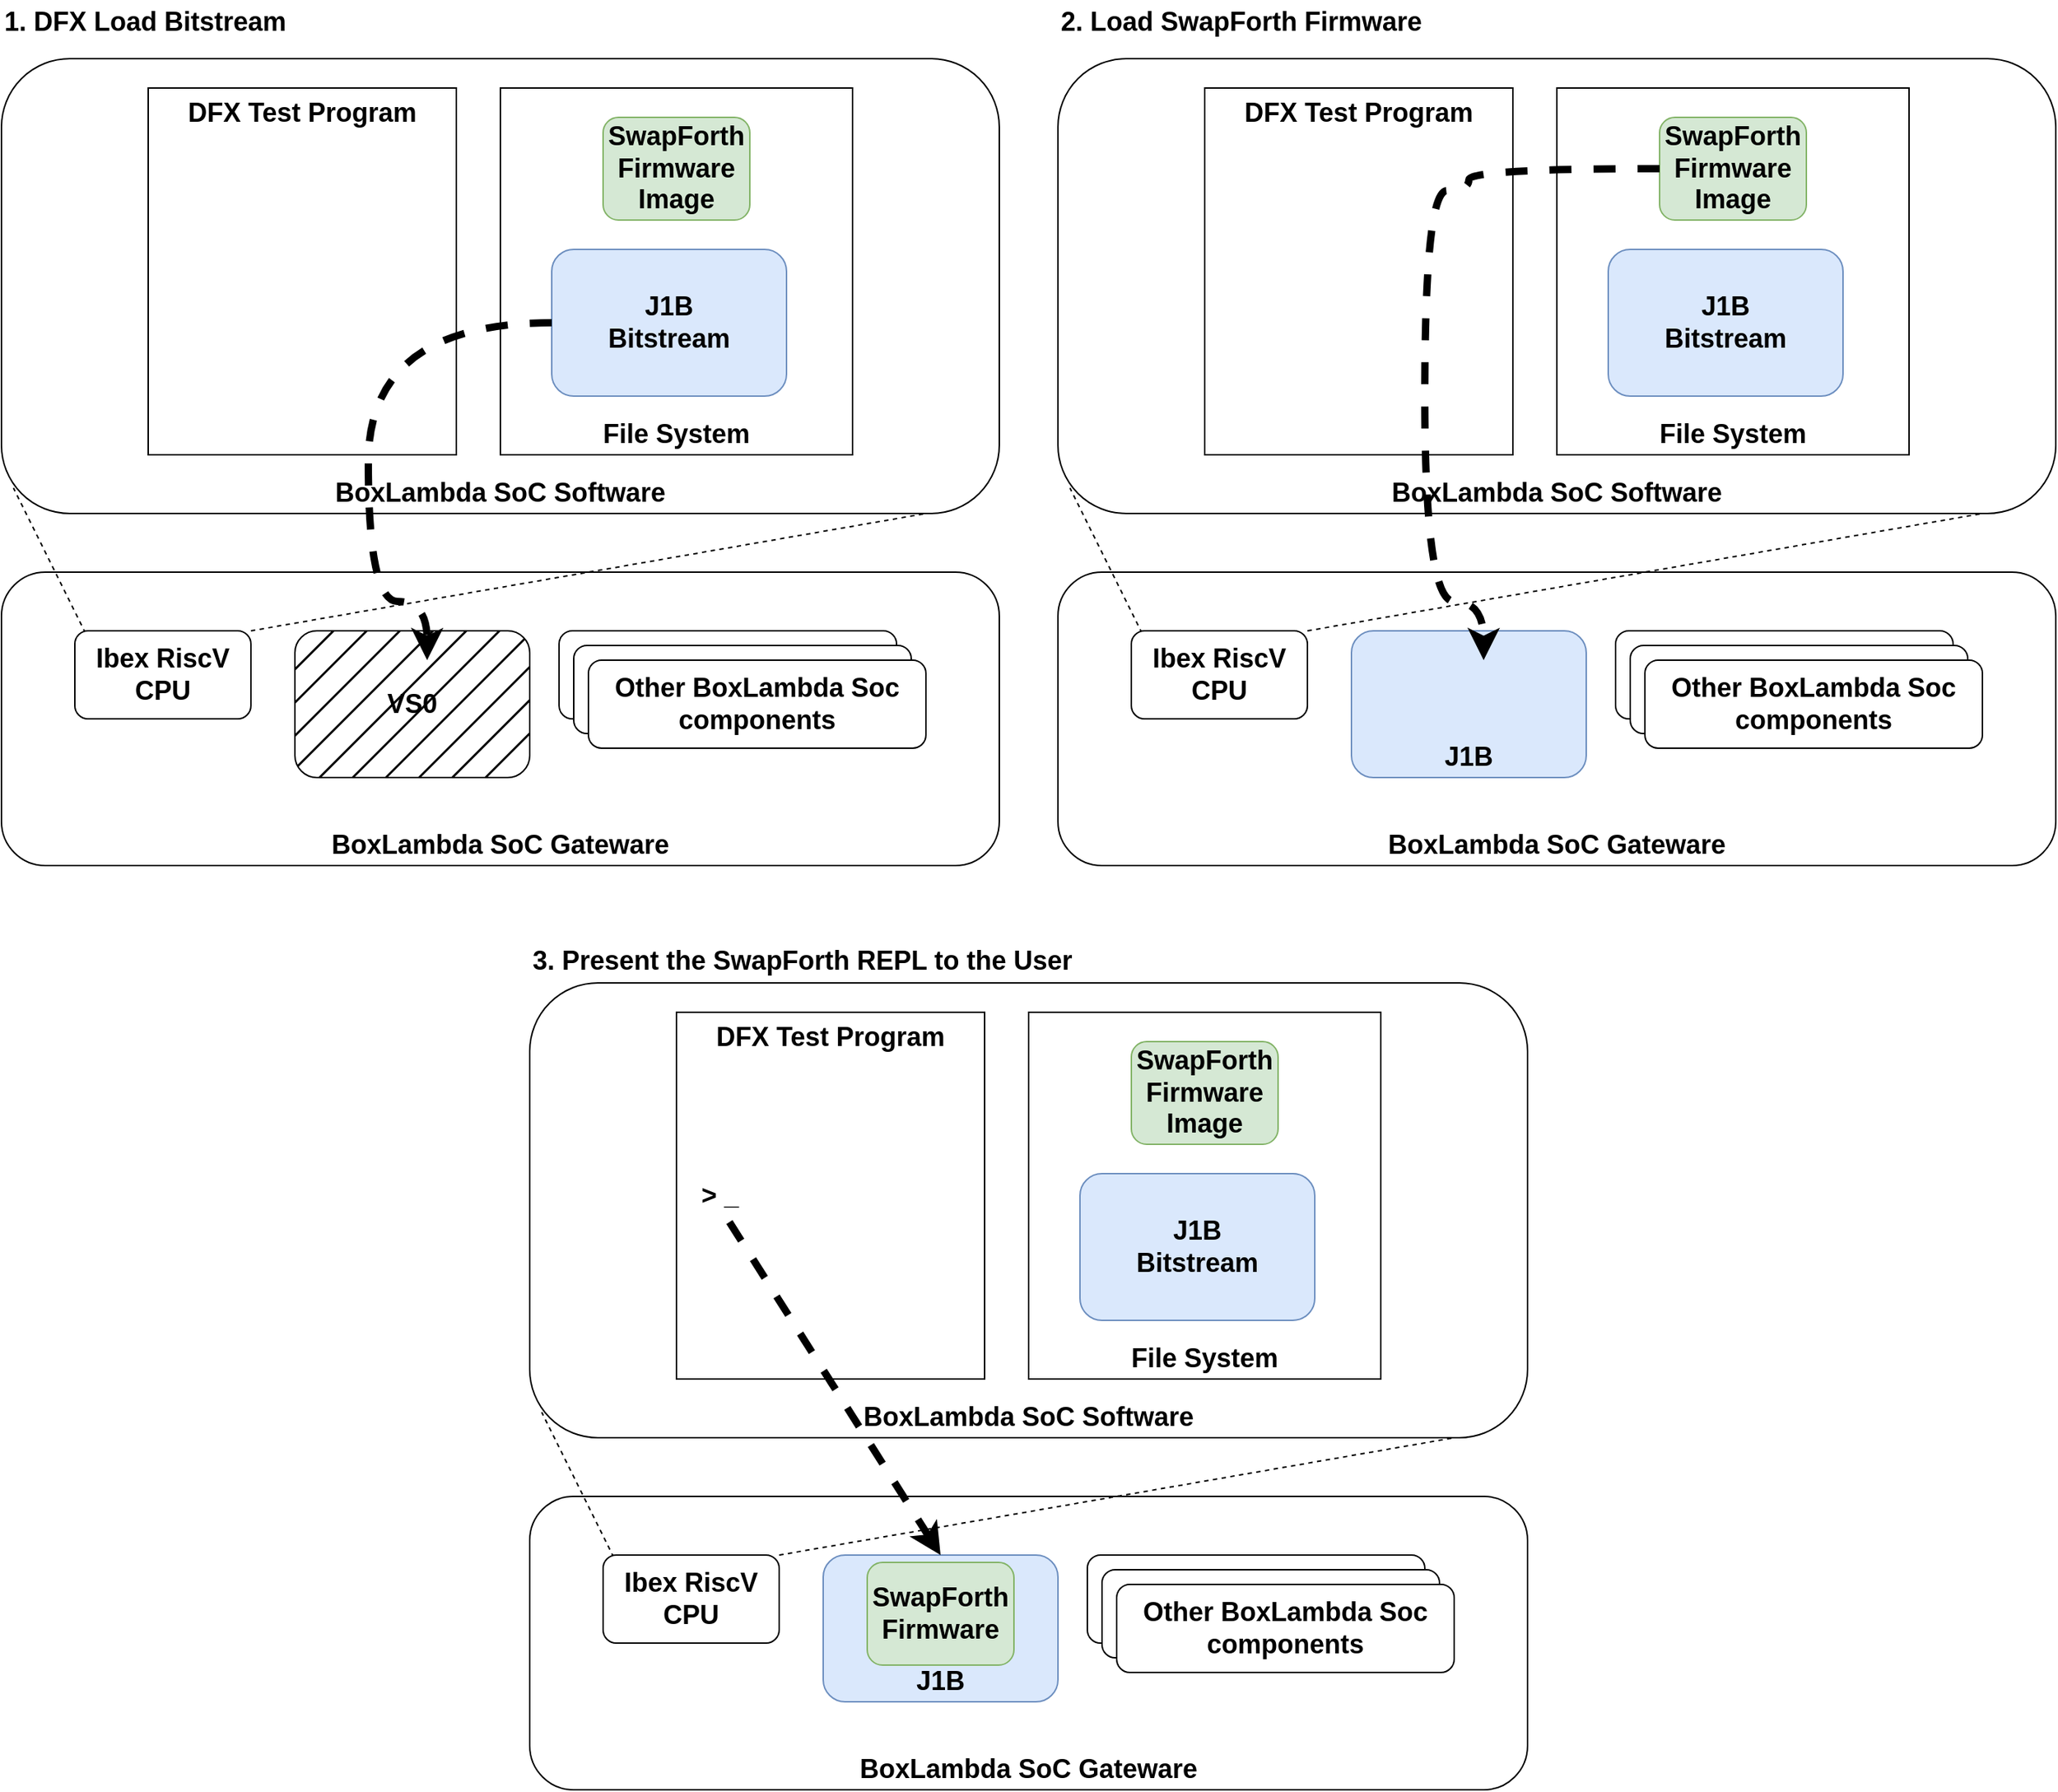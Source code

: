 <mxfile version="24.7.17">
  <diagram name="Page-1" id="qFtDS9icAOAcHZn_aSs3">
    <mxGraphModel dx="2070" dy="2443" grid="1" gridSize="10" guides="1" tooltips="1" connect="1" arrows="1" fold="1" page="1" pageScale="1" pageWidth="850" pageHeight="1100" math="0" shadow="0">
      <root>
        <mxCell id="0" />
        <mxCell id="1" parent="0" />
        <mxCell id="ID-2iCCUYJdp1bBLYtlo-1" value="BoxLambda SoC Gateware" style="rounded=1;whiteSpace=wrap;html=1;fontSize=18;fontStyle=1;verticalAlign=bottom;" parent="1" vertex="1">
          <mxGeometry x="120" y="360" width="680" height="200" as="geometry" />
        </mxCell>
        <mxCell id="ID-2iCCUYJdp1bBLYtlo-2" value="&lt;font style=&quot;font-size: 18px;&quot;&gt;&lt;b&gt;VS0&lt;/b&gt;&lt;/font&gt;" style="rounded=1;whiteSpace=wrap;html=1;fillStyle=hatch;fillColor=#000000;" parent="1" vertex="1">
          <mxGeometry x="320" y="400" width="160" height="100" as="geometry" />
        </mxCell>
        <mxCell id="ID-2iCCUYJdp1bBLYtlo-4" value="&lt;font style=&quot;font-size: 18px;&quot;&gt;Other BoxLambda Soc components&lt;/font&gt;" style="rounded=1;whiteSpace=wrap;html=1;fontStyle=1" parent="1" vertex="1">
          <mxGeometry x="500" y="400" width="230" height="60" as="geometry" />
        </mxCell>
        <mxCell id="ID-2iCCUYJdp1bBLYtlo-5" value="&lt;font style=&quot;font-size: 18px;&quot;&gt;Other BoxLambda Soc components&lt;/font&gt;" style="rounded=1;whiteSpace=wrap;html=1;fontStyle=1" parent="1" vertex="1">
          <mxGeometry x="510" y="410" width="230" height="60" as="geometry" />
        </mxCell>
        <mxCell id="ID-2iCCUYJdp1bBLYtlo-6" value="&lt;font style=&quot;font-size: 18px;&quot;&gt;Other BoxLambda Soc components&lt;/font&gt;" style="rounded=1;whiteSpace=wrap;html=1;fontStyle=1" parent="1" vertex="1">
          <mxGeometry x="520" y="420" width="230" height="60" as="geometry" />
        </mxCell>
        <mxCell id="ID-2iCCUYJdp1bBLYtlo-9" value="" style="endArrow=none;html=1;rounded=0;entryX=0.012;entryY=0.944;entryDx=0;entryDy=0;entryPerimeter=0;exitX=0.083;exitY=0.117;exitDx=0;exitDy=0;exitPerimeter=0;dashed=1;" parent="1" source="ID-2iCCUYJdp1bBLYtlo-3" target="ID-2iCCUYJdp1bBLYtlo-8" edge="1">
          <mxGeometry width="50" height="50" relative="1" as="geometry">
            <mxPoint x="130" y="680" as="sourcePoint" />
            <mxPoint x="180" y="630" as="targetPoint" />
          </mxGeometry>
        </mxCell>
        <mxCell id="ID-2iCCUYJdp1bBLYtlo-10" value="" style="endArrow=none;html=1;rounded=0;entryX=0.953;entryY=0.99;entryDx=0;entryDy=0;entryPerimeter=0;exitX=0.25;exitY=0.2;exitDx=0;exitDy=0;exitPerimeter=0;dashed=1;" parent="1" source="ID-2iCCUYJdp1bBLYtlo-1" target="ID-2iCCUYJdp1bBLYtlo-8" edge="1">
          <mxGeometry width="50" height="50" relative="1" as="geometry">
            <mxPoint x="650" y="380" as="sourcePoint" />
            <mxPoint x="700" y="330" as="targetPoint" />
          </mxGeometry>
        </mxCell>
        <mxCell id="ID-2iCCUYJdp1bBLYtlo-3" value="&lt;font style=&quot;font-size: 18px;&quot;&gt;&lt;b&gt;Ibex RiscV CPU&lt;/b&gt;&lt;/font&gt;" style="rounded=1;whiteSpace=wrap;html=1;" parent="1" vertex="1">
          <mxGeometry x="170" y="400" width="120" height="60" as="geometry" />
        </mxCell>
        <mxCell id="ID-2iCCUYJdp1bBLYtlo-8" value="&lt;font style=&quot;font-size: 18px;&quot;&gt;&lt;b&gt;BoxLambda SoC Software&lt;/b&gt;&lt;/font&gt;" style="rounded=1;whiteSpace=wrap;html=1;verticalAlign=bottom;" parent="1" vertex="1">
          <mxGeometry x="120" y="10" width="680" height="310" as="geometry" />
        </mxCell>
        <mxCell id="ID-2iCCUYJdp1bBLYtlo-11" value="&lt;font style=&quot;font-size: 18px;&quot;&gt;&lt;b&gt;DFX Test Program&lt;/b&gt;&lt;/font&gt;" style="rounded=0;whiteSpace=wrap;html=1;verticalAlign=top;" parent="1" vertex="1">
          <mxGeometry x="220" y="30" width="210" height="250" as="geometry" />
        </mxCell>
        <mxCell id="ID-2iCCUYJdp1bBLYtlo-13" value="&lt;font style=&quot;font-size: 18px;&quot;&gt;&lt;b&gt;File System&lt;/b&gt;&lt;/font&gt;" style="rounded=0;whiteSpace=wrap;html=1;verticalAlign=bottom;" parent="1" vertex="1">
          <mxGeometry x="460" y="30" width="240" height="250" as="geometry" />
        </mxCell>
        <mxCell id="ID-2iCCUYJdp1bBLYtlo-12" value="J1B&lt;div style=&quot;font-size: 18px;&quot;&gt;Bitstream&lt;/div&gt;" style="rounded=1;whiteSpace=wrap;html=1;fillStyle=auto;fillColor=#dae8fc;strokeColor=#6c8ebf;fontSize=18;fontStyle=1" parent="1" vertex="1">
          <mxGeometry x="495" y="140" width="160" height="100" as="geometry" />
        </mxCell>
        <mxCell id="ID-2iCCUYJdp1bBLYtlo-14" value="SwapForth Firmware&lt;div&gt;Image&lt;/div&gt;" style="rounded=1;whiteSpace=wrap;html=1;fillColor=#d5e8d4;strokeColor=#82b366;fontSize=18;fontStyle=1" parent="1" vertex="1">
          <mxGeometry x="530" y="50" width="100" height="70" as="geometry" />
        </mxCell>
        <mxCell id="ID-2iCCUYJdp1bBLYtlo-16" value="" style="endArrow=classic;html=1;rounded=0;exitX=0;exitY=0.5;exitDx=0;exitDy=0;entryX=0.563;entryY=0.2;entryDx=0;entryDy=0;entryPerimeter=0;edgeStyle=orthogonalEdgeStyle;curved=1;strokeWidth=5;dashed=1;" parent="1" source="ID-2iCCUYJdp1bBLYtlo-12" target="ID-2iCCUYJdp1bBLYtlo-2" edge="1">
          <mxGeometry x="-0.114" y="-10" width="50" height="50" relative="1" as="geometry">
            <mxPoint x="140" y="710" as="sourcePoint" />
            <mxPoint x="190" y="660" as="targetPoint" />
            <Array as="points">
              <mxPoint x="370" y="190" />
              <mxPoint x="370" y="380" />
              <mxPoint x="410" y="380" />
            </Array>
            <mxPoint as="offset" />
          </mxGeometry>
        </mxCell>
        <mxCell id="ID-2iCCUYJdp1bBLYtlo-17" value="BoxLambda SoC Gateware" style="rounded=1;whiteSpace=wrap;html=1;fontSize=18;fontStyle=1;verticalAlign=bottom;" parent="1" vertex="1">
          <mxGeometry x="840" y="360" width="680" height="200" as="geometry" />
        </mxCell>
        <mxCell id="ID-2iCCUYJdp1bBLYtlo-18" value="&lt;b&gt;&lt;font style=&quot;font-size: 18px;&quot;&gt;J1B&lt;/font&gt;&lt;/b&gt;" style="rounded=1;whiteSpace=wrap;html=1;fillStyle=auto;fillColor=#dae8fc;strokeColor=#6c8ebf;verticalAlign=bottom;" parent="1" vertex="1">
          <mxGeometry x="1040" y="400" width="160" height="100" as="geometry" />
        </mxCell>
        <mxCell id="ID-2iCCUYJdp1bBLYtlo-19" value="&lt;font style=&quot;font-size: 18px;&quot;&gt;Other BoxLambda Soc components&lt;/font&gt;" style="rounded=1;whiteSpace=wrap;html=1;fontStyle=1" parent="1" vertex="1">
          <mxGeometry x="1220" y="400" width="230" height="60" as="geometry" />
        </mxCell>
        <mxCell id="ID-2iCCUYJdp1bBLYtlo-20" value="&lt;font style=&quot;font-size: 18px;&quot;&gt;Other BoxLambda Soc components&lt;/font&gt;" style="rounded=1;whiteSpace=wrap;html=1;fontStyle=1" parent="1" vertex="1">
          <mxGeometry x="1230" y="410" width="230" height="60" as="geometry" />
        </mxCell>
        <mxCell id="ID-2iCCUYJdp1bBLYtlo-21" value="&lt;font style=&quot;font-size: 18px;&quot;&gt;Other BoxLambda Soc components&lt;/font&gt;" style="rounded=1;whiteSpace=wrap;html=1;fontStyle=1" parent="1" vertex="1">
          <mxGeometry x="1240" y="420" width="230" height="60" as="geometry" />
        </mxCell>
        <mxCell id="ID-2iCCUYJdp1bBLYtlo-22" value="" style="endArrow=none;html=1;rounded=0;entryX=0.012;entryY=0.944;entryDx=0;entryDy=0;entryPerimeter=0;exitX=0.083;exitY=0.117;exitDx=0;exitDy=0;exitPerimeter=0;dashed=1;" parent="1" source="ID-2iCCUYJdp1bBLYtlo-24" target="ID-2iCCUYJdp1bBLYtlo-25" edge="1">
          <mxGeometry width="50" height="50" relative="1" as="geometry">
            <mxPoint x="850" y="680" as="sourcePoint" />
            <mxPoint x="900" y="630" as="targetPoint" />
          </mxGeometry>
        </mxCell>
        <mxCell id="ID-2iCCUYJdp1bBLYtlo-23" value="" style="endArrow=none;html=1;rounded=0;entryX=0.953;entryY=0.99;entryDx=0;entryDy=0;entryPerimeter=0;exitX=0.25;exitY=0.2;exitDx=0;exitDy=0;exitPerimeter=0;dashed=1;" parent="1" source="ID-2iCCUYJdp1bBLYtlo-17" target="ID-2iCCUYJdp1bBLYtlo-25" edge="1">
          <mxGeometry width="50" height="50" relative="1" as="geometry">
            <mxPoint x="1370" y="380" as="sourcePoint" />
            <mxPoint x="1420" y="330" as="targetPoint" />
          </mxGeometry>
        </mxCell>
        <mxCell id="ID-2iCCUYJdp1bBLYtlo-24" value="&lt;font style=&quot;font-size: 18px;&quot;&gt;&lt;b&gt;Ibex RiscV CPU&lt;/b&gt;&lt;/font&gt;" style="rounded=1;whiteSpace=wrap;html=1;" parent="1" vertex="1">
          <mxGeometry x="890" y="400" width="120" height="60" as="geometry" />
        </mxCell>
        <mxCell id="ID-2iCCUYJdp1bBLYtlo-25" value="&lt;font style=&quot;font-size: 18px;&quot;&gt;&lt;b&gt;BoxLambda SoC Software&lt;/b&gt;&lt;/font&gt;" style="rounded=1;whiteSpace=wrap;html=1;verticalAlign=bottom;" parent="1" vertex="1">
          <mxGeometry x="840" y="10" width="680" height="310" as="geometry" />
        </mxCell>
        <mxCell id="ID-2iCCUYJdp1bBLYtlo-26" value="&lt;font style=&quot;font-size: 18px;&quot;&gt;&lt;b&gt;DFX Test Program&lt;/b&gt;&lt;/font&gt;" style="rounded=0;whiteSpace=wrap;html=1;verticalAlign=top;" parent="1" vertex="1">
          <mxGeometry x="940" y="30" width="210" height="250" as="geometry" />
        </mxCell>
        <mxCell id="ID-2iCCUYJdp1bBLYtlo-27" value="&lt;font style=&quot;font-size: 18px;&quot;&gt;&lt;b&gt;File System&lt;/b&gt;&lt;/font&gt;" style="rounded=0;whiteSpace=wrap;html=1;verticalAlign=bottom;" parent="1" vertex="1">
          <mxGeometry x="1180" y="30" width="240" height="250" as="geometry" />
        </mxCell>
        <mxCell id="ID-2iCCUYJdp1bBLYtlo-28" value="J1B&lt;div style=&quot;font-size: 18px;&quot;&gt;Bitstream&lt;/div&gt;" style="rounded=1;whiteSpace=wrap;html=1;fillStyle=auto;fillColor=#dae8fc;strokeColor=#6c8ebf;fontSize=18;fontStyle=1" parent="1" vertex="1">
          <mxGeometry x="1215" y="140" width="160" height="100" as="geometry" />
        </mxCell>
        <mxCell id="ID-2iCCUYJdp1bBLYtlo-29" value="SwapForth Firmware&lt;div&gt;Image&lt;/div&gt;" style="rounded=1;whiteSpace=wrap;html=1;fillColor=#d5e8d4;strokeColor=#82b366;fontSize=18;fontStyle=1" parent="1" vertex="1">
          <mxGeometry x="1250" y="50" width="100" height="70" as="geometry" />
        </mxCell>
        <mxCell id="ID-2iCCUYJdp1bBLYtlo-30" value="" style="endArrow=classic;html=1;rounded=0;exitX=0;exitY=0.5;exitDx=0;exitDy=0;entryX=0.563;entryY=0.2;entryDx=0;entryDy=0;entryPerimeter=0;edgeStyle=orthogonalEdgeStyle;curved=1;strokeWidth=5;dashed=1;" parent="1" source="ID-2iCCUYJdp1bBLYtlo-29" target="ID-2iCCUYJdp1bBLYtlo-18" edge="1">
          <mxGeometry x="0.065" y="-20" width="50" height="50" relative="1" as="geometry">
            <mxPoint x="860" y="710" as="sourcePoint" />
            <mxPoint x="910" y="660" as="targetPoint" />
            <Array as="points">
              <mxPoint x="1120" y="85" />
              <mxPoint x="1120" y="100" />
              <mxPoint x="1090" y="100" />
              <mxPoint x="1090" y="380" />
              <mxPoint x="1130" y="380" />
            </Array>
            <mxPoint as="offset" />
          </mxGeometry>
        </mxCell>
        <mxCell id="ID-2iCCUYJdp1bBLYtlo-31" value="BoxLambda SoC Gateware" style="rounded=1;whiteSpace=wrap;html=1;fontSize=18;fontStyle=1;verticalAlign=bottom;" parent="1" vertex="1">
          <mxGeometry x="480" y="990" width="680" height="200" as="geometry" />
        </mxCell>
        <mxCell id="ID-2iCCUYJdp1bBLYtlo-32" value="&lt;b&gt;&lt;font style=&quot;font-size: 18px;&quot;&gt;J1B&lt;/font&gt;&lt;/b&gt;" style="rounded=1;whiteSpace=wrap;html=1;fillStyle=auto;fillColor=#dae8fc;strokeColor=#6c8ebf;verticalAlign=bottom;" parent="1" vertex="1">
          <mxGeometry x="680" y="1030" width="160" height="100" as="geometry" />
        </mxCell>
        <mxCell id="ID-2iCCUYJdp1bBLYtlo-33" value="&lt;font style=&quot;font-size: 18px;&quot;&gt;Other BoxLambda Soc components&lt;/font&gt;" style="rounded=1;whiteSpace=wrap;html=1;fontStyle=1" parent="1" vertex="1">
          <mxGeometry x="860" y="1030" width="230" height="60" as="geometry" />
        </mxCell>
        <mxCell id="ID-2iCCUYJdp1bBLYtlo-34" value="&lt;font style=&quot;font-size: 18px;&quot;&gt;Other BoxLambda Soc components&lt;/font&gt;" style="rounded=1;whiteSpace=wrap;html=1;fontStyle=1" parent="1" vertex="1">
          <mxGeometry x="870" y="1040" width="230" height="60" as="geometry" />
        </mxCell>
        <mxCell id="ID-2iCCUYJdp1bBLYtlo-35" value="&lt;font style=&quot;font-size: 18px;&quot;&gt;Other BoxLambda Soc components&lt;/font&gt;" style="rounded=1;whiteSpace=wrap;html=1;fontStyle=1" parent="1" vertex="1">
          <mxGeometry x="880" y="1050" width="230" height="60" as="geometry" />
        </mxCell>
        <mxCell id="ID-2iCCUYJdp1bBLYtlo-36" value="" style="endArrow=none;html=1;rounded=0;entryX=0.012;entryY=0.944;entryDx=0;entryDy=0;entryPerimeter=0;exitX=0.083;exitY=0.117;exitDx=0;exitDy=0;exitPerimeter=0;dashed=1;" parent="1" source="ID-2iCCUYJdp1bBLYtlo-38" target="ID-2iCCUYJdp1bBLYtlo-39" edge="1">
          <mxGeometry width="50" height="50" relative="1" as="geometry">
            <mxPoint x="490" y="1310" as="sourcePoint" />
            <mxPoint x="540" y="1260" as="targetPoint" />
          </mxGeometry>
        </mxCell>
        <mxCell id="ID-2iCCUYJdp1bBLYtlo-37" value="" style="endArrow=none;html=1;rounded=0;entryX=0.953;entryY=0.99;entryDx=0;entryDy=0;entryPerimeter=0;exitX=0.25;exitY=0.2;exitDx=0;exitDy=0;exitPerimeter=0;dashed=1;" parent="1" source="ID-2iCCUYJdp1bBLYtlo-31" target="ID-2iCCUYJdp1bBLYtlo-39" edge="1">
          <mxGeometry width="50" height="50" relative="1" as="geometry">
            <mxPoint x="1010" y="1010" as="sourcePoint" />
            <mxPoint x="1060" y="960" as="targetPoint" />
          </mxGeometry>
        </mxCell>
        <mxCell id="ID-2iCCUYJdp1bBLYtlo-38" value="&lt;font style=&quot;font-size: 18px;&quot;&gt;&lt;b&gt;Ibex RiscV CPU&lt;/b&gt;&lt;/font&gt;" style="rounded=1;whiteSpace=wrap;html=1;" parent="1" vertex="1">
          <mxGeometry x="530" y="1030" width="120" height="60" as="geometry" />
        </mxCell>
        <mxCell id="ID-2iCCUYJdp1bBLYtlo-39" value="&lt;font style=&quot;font-size: 18px;&quot;&gt;&lt;b&gt;BoxLambda SoC Software&lt;/b&gt;&lt;/font&gt;" style="rounded=1;whiteSpace=wrap;html=1;verticalAlign=bottom;" parent="1" vertex="1">
          <mxGeometry x="480" y="640" width="680" height="310" as="geometry" />
        </mxCell>
        <mxCell id="ID-2iCCUYJdp1bBLYtlo-40" value="&lt;font style=&quot;font-size: 18px;&quot;&gt;&lt;b&gt;DFX Test Program&lt;/b&gt;&lt;/font&gt;" style="rounded=0;whiteSpace=wrap;html=1;verticalAlign=top;" parent="1" vertex="1">
          <mxGeometry x="580" y="660" width="210" height="250" as="geometry" />
        </mxCell>
        <mxCell id="ID-2iCCUYJdp1bBLYtlo-41" value="&lt;font style=&quot;font-size: 18px;&quot;&gt;&lt;b&gt;File System&lt;/b&gt;&lt;/font&gt;" style="rounded=0;whiteSpace=wrap;html=1;verticalAlign=bottom;" parent="1" vertex="1">
          <mxGeometry x="820" y="660" width="240" height="250" as="geometry" />
        </mxCell>
        <mxCell id="ID-2iCCUYJdp1bBLYtlo-42" value="J1B&lt;div style=&quot;font-size: 18px;&quot;&gt;Bitstream&lt;/div&gt;" style="rounded=1;whiteSpace=wrap;html=1;fillStyle=auto;fillColor=#dae8fc;strokeColor=#6c8ebf;fontSize=18;fontStyle=1" parent="1" vertex="1">
          <mxGeometry x="855" y="770" width="160" height="100" as="geometry" />
        </mxCell>
        <mxCell id="ID-2iCCUYJdp1bBLYtlo-43" value="SwapForth Firmware&lt;div&gt;Image&lt;/div&gt;" style="rounded=1;whiteSpace=wrap;html=1;fillColor=#d5e8d4;strokeColor=#82b366;fontSize=18;fontStyle=1" parent="1" vertex="1">
          <mxGeometry x="890" y="680" width="100" height="70" as="geometry" />
        </mxCell>
        <mxCell id="ID-2iCCUYJdp1bBLYtlo-45" value="SwapForth&lt;div&gt;Firmware&lt;/div&gt;" style="rounded=1;whiteSpace=wrap;html=1;fillColor=#d5e8d4;strokeColor=#82b366;fontSize=18;fontStyle=1" parent="1" vertex="1">
          <mxGeometry x="710" y="1035" width="100" height="70" as="geometry" />
        </mxCell>
        <mxCell id="ID-2iCCUYJdp1bBLYtlo-46" value="&lt;b style=&quot;font-size: 18px; background-color: initial;&quot;&gt;&amp;gt; _&lt;/b&gt;" style="text;html=1;align=left;verticalAlign=middle;whiteSpace=wrap;rounded=0;" parent="1" vertex="1">
          <mxGeometry x="595" y="770" width="190" height="30" as="geometry" />
        </mxCell>
        <mxCell id="ID-2iCCUYJdp1bBLYtlo-47" value="" style="endArrow=classic;html=1;rounded=0;entryX=0.5;entryY=0;entryDx=0;entryDy=0;exitX=0.111;exitY=1.1;exitDx=0;exitDy=0;exitPerimeter=0;strokeWidth=5;dashed=1;" parent="1" source="ID-2iCCUYJdp1bBLYtlo-46" target="ID-2iCCUYJdp1bBLYtlo-32" edge="1">
          <mxGeometry width="50" height="50" relative="1" as="geometry">
            <mxPoint x="600" y="1280" as="sourcePoint" />
            <mxPoint x="650" y="1230" as="targetPoint" />
          </mxGeometry>
        </mxCell>
        <mxCell id="ID-2iCCUYJdp1bBLYtlo-48" value="1. DFX Load Bitstream" style="text;html=1;align=left;verticalAlign=middle;whiteSpace=wrap;rounded=0;fontSize=18;fontStyle=1" parent="1" vertex="1">
          <mxGeometry x="120" y="-30" width="200" height="30" as="geometry" />
        </mxCell>
        <mxCell id="ID-2iCCUYJdp1bBLYtlo-49" value="2. Load SwapForth Firmware" style="text;html=1;align=left;verticalAlign=middle;whiteSpace=wrap;rounded=0;fontSize=18;fontStyle=1" parent="1" vertex="1">
          <mxGeometry x="840" y="-30" width="260" height="30" as="geometry" />
        </mxCell>
        <mxCell id="ID-2iCCUYJdp1bBLYtlo-50" value="3. Present the SwapForth REPL to the User" style="text;html=1;align=left;verticalAlign=middle;whiteSpace=wrap;rounded=0;fontSize=18;fontStyle=1" parent="1" vertex="1">
          <mxGeometry x="480" y="610" width="400" height="30" as="geometry" />
        </mxCell>
      </root>
    </mxGraphModel>
  </diagram>
</mxfile>

